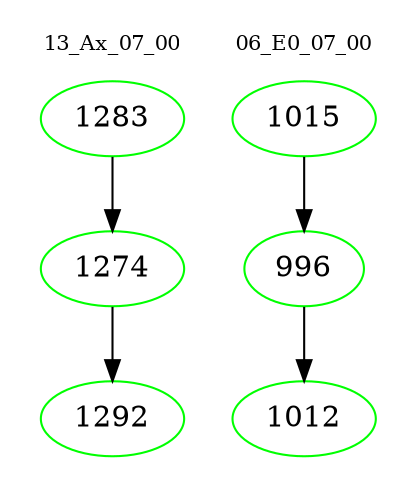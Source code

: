 digraph{
subgraph cluster_0 {
color = white
label = "13_Ax_07_00";
fontsize=10;
T0_1283 [label="1283", color="green"]
T0_1283 -> T0_1274 [color="black"]
T0_1274 [label="1274", color="green"]
T0_1274 -> T0_1292 [color="black"]
T0_1292 [label="1292", color="green"]
}
subgraph cluster_1 {
color = white
label = "06_E0_07_00";
fontsize=10;
T1_1015 [label="1015", color="green"]
T1_1015 -> T1_996 [color="black"]
T1_996 [label="996", color="green"]
T1_996 -> T1_1012 [color="black"]
T1_1012 [label="1012", color="green"]
}
}

